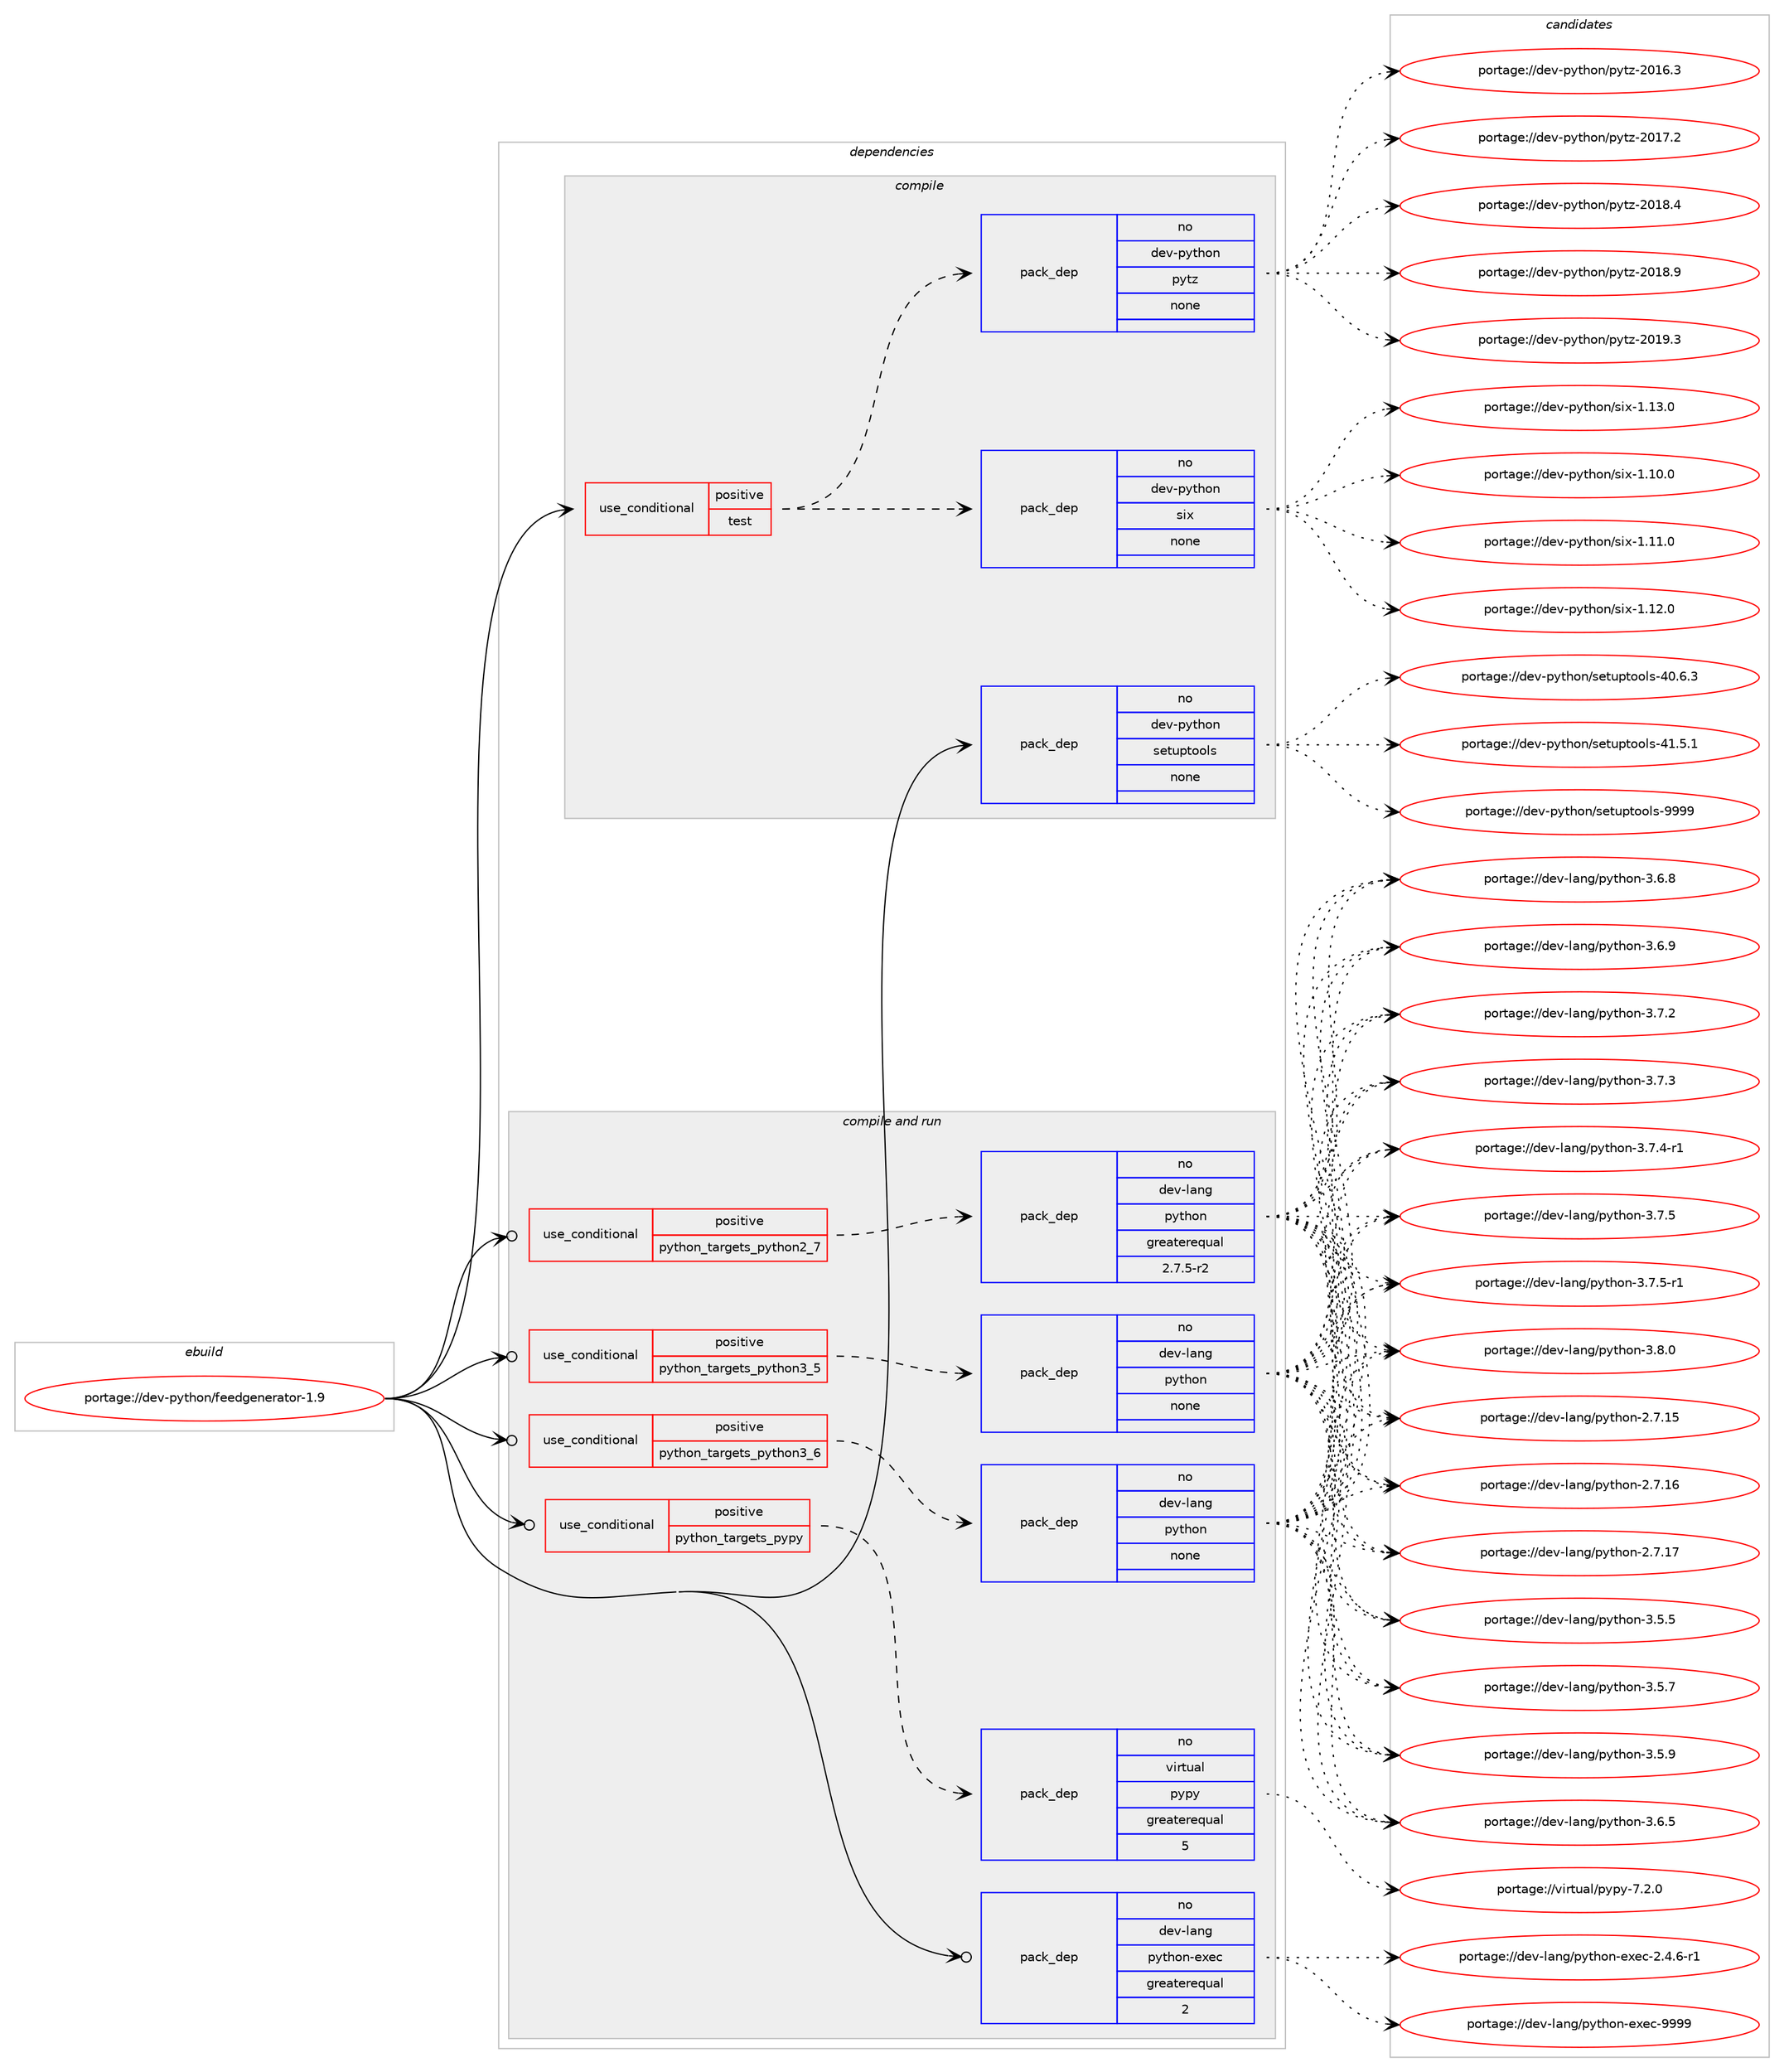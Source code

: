 digraph prolog {

# *************
# Graph options
# *************

newrank=true;
concentrate=true;
compound=true;
graph [rankdir=LR,fontname=Helvetica,fontsize=10,ranksep=1.5];#, ranksep=2.5, nodesep=0.2];
edge  [arrowhead=vee];
node  [fontname=Helvetica,fontsize=10];

# **********
# The ebuild
# **********

subgraph cluster_leftcol {
color=gray;
rank=same;
label=<<i>ebuild</i>>;
id [label="portage://dev-python/feedgenerator-1.9", color=red, width=4, href="../dev-python/feedgenerator-1.9.svg"];
}

# ****************
# The dependencies
# ****************

subgraph cluster_midcol {
color=gray;
label=<<i>dependencies</i>>;
subgraph cluster_compile {
fillcolor="#eeeeee";
style=filled;
label=<<i>compile</i>>;
subgraph cond28416 {
dependency138777 [label=<<TABLE BORDER="0" CELLBORDER="1" CELLSPACING="0" CELLPADDING="4"><TR><TD ROWSPAN="3" CELLPADDING="10">use_conditional</TD></TR><TR><TD>positive</TD></TR><TR><TD>test</TD></TR></TABLE>>, shape=none, color=red];
subgraph pack107041 {
dependency138778 [label=<<TABLE BORDER="0" CELLBORDER="1" CELLSPACING="0" CELLPADDING="4" WIDTH="220"><TR><TD ROWSPAN="6" CELLPADDING="30">pack_dep</TD></TR><TR><TD WIDTH="110">no</TD></TR><TR><TD>dev-python</TD></TR><TR><TD>six</TD></TR><TR><TD>none</TD></TR><TR><TD></TD></TR></TABLE>>, shape=none, color=blue];
}
dependency138777:e -> dependency138778:w [weight=20,style="dashed",arrowhead="vee"];
subgraph pack107042 {
dependency138779 [label=<<TABLE BORDER="0" CELLBORDER="1" CELLSPACING="0" CELLPADDING="4" WIDTH="220"><TR><TD ROWSPAN="6" CELLPADDING="30">pack_dep</TD></TR><TR><TD WIDTH="110">no</TD></TR><TR><TD>dev-python</TD></TR><TR><TD>pytz</TD></TR><TR><TD>none</TD></TR><TR><TD></TD></TR></TABLE>>, shape=none, color=blue];
}
dependency138777:e -> dependency138779:w [weight=20,style="dashed",arrowhead="vee"];
}
id:e -> dependency138777:w [weight=20,style="solid",arrowhead="vee"];
subgraph pack107043 {
dependency138780 [label=<<TABLE BORDER="0" CELLBORDER="1" CELLSPACING="0" CELLPADDING="4" WIDTH="220"><TR><TD ROWSPAN="6" CELLPADDING="30">pack_dep</TD></TR><TR><TD WIDTH="110">no</TD></TR><TR><TD>dev-python</TD></TR><TR><TD>setuptools</TD></TR><TR><TD>none</TD></TR><TR><TD></TD></TR></TABLE>>, shape=none, color=blue];
}
id:e -> dependency138780:w [weight=20,style="solid",arrowhead="vee"];
}
subgraph cluster_compileandrun {
fillcolor="#eeeeee";
style=filled;
label=<<i>compile and run</i>>;
subgraph cond28417 {
dependency138781 [label=<<TABLE BORDER="0" CELLBORDER="1" CELLSPACING="0" CELLPADDING="4"><TR><TD ROWSPAN="3" CELLPADDING="10">use_conditional</TD></TR><TR><TD>positive</TD></TR><TR><TD>python_targets_pypy</TD></TR></TABLE>>, shape=none, color=red];
subgraph pack107044 {
dependency138782 [label=<<TABLE BORDER="0" CELLBORDER="1" CELLSPACING="0" CELLPADDING="4" WIDTH="220"><TR><TD ROWSPAN="6" CELLPADDING="30">pack_dep</TD></TR><TR><TD WIDTH="110">no</TD></TR><TR><TD>virtual</TD></TR><TR><TD>pypy</TD></TR><TR><TD>greaterequal</TD></TR><TR><TD>5</TD></TR></TABLE>>, shape=none, color=blue];
}
dependency138781:e -> dependency138782:w [weight=20,style="dashed",arrowhead="vee"];
}
id:e -> dependency138781:w [weight=20,style="solid",arrowhead="odotvee"];
subgraph cond28418 {
dependency138783 [label=<<TABLE BORDER="0" CELLBORDER="1" CELLSPACING="0" CELLPADDING="4"><TR><TD ROWSPAN="3" CELLPADDING="10">use_conditional</TD></TR><TR><TD>positive</TD></TR><TR><TD>python_targets_python2_7</TD></TR></TABLE>>, shape=none, color=red];
subgraph pack107045 {
dependency138784 [label=<<TABLE BORDER="0" CELLBORDER="1" CELLSPACING="0" CELLPADDING="4" WIDTH="220"><TR><TD ROWSPAN="6" CELLPADDING="30">pack_dep</TD></TR><TR><TD WIDTH="110">no</TD></TR><TR><TD>dev-lang</TD></TR><TR><TD>python</TD></TR><TR><TD>greaterequal</TD></TR><TR><TD>2.7.5-r2</TD></TR></TABLE>>, shape=none, color=blue];
}
dependency138783:e -> dependency138784:w [weight=20,style="dashed",arrowhead="vee"];
}
id:e -> dependency138783:w [weight=20,style="solid",arrowhead="odotvee"];
subgraph cond28419 {
dependency138785 [label=<<TABLE BORDER="0" CELLBORDER="1" CELLSPACING="0" CELLPADDING="4"><TR><TD ROWSPAN="3" CELLPADDING="10">use_conditional</TD></TR><TR><TD>positive</TD></TR><TR><TD>python_targets_python3_5</TD></TR></TABLE>>, shape=none, color=red];
subgraph pack107046 {
dependency138786 [label=<<TABLE BORDER="0" CELLBORDER="1" CELLSPACING="0" CELLPADDING="4" WIDTH="220"><TR><TD ROWSPAN="6" CELLPADDING="30">pack_dep</TD></TR><TR><TD WIDTH="110">no</TD></TR><TR><TD>dev-lang</TD></TR><TR><TD>python</TD></TR><TR><TD>none</TD></TR><TR><TD></TD></TR></TABLE>>, shape=none, color=blue];
}
dependency138785:e -> dependency138786:w [weight=20,style="dashed",arrowhead="vee"];
}
id:e -> dependency138785:w [weight=20,style="solid",arrowhead="odotvee"];
subgraph cond28420 {
dependency138787 [label=<<TABLE BORDER="0" CELLBORDER="1" CELLSPACING="0" CELLPADDING="4"><TR><TD ROWSPAN="3" CELLPADDING="10">use_conditional</TD></TR><TR><TD>positive</TD></TR><TR><TD>python_targets_python3_6</TD></TR></TABLE>>, shape=none, color=red];
subgraph pack107047 {
dependency138788 [label=<<TABLE BORDER="0" CELLBORDER="1" CELLSPACING="0" CELLPADDING="4" WIDTH="220"><TR><TD ROWSPAN="6" CELLPADDING="30">pack_dep</TD></TR><TR><TD WIDTH="110">no</TD></TR><TR><TD>dev-lang</TD></TR><TR><TD>python</TD></TR><TR><TD>none</TD></TR><TR><TD></TD></TR></TABLE>>, shape=none, color=blue];
}
dependency138787:e -> dependency138788:w [weight=20,style="dashed",arrowhead="vee"];
}
id:e -> dependency138787:w [weight=20,style="solid",arrowhead="odotvee"];
subgraph pack107048 {
dependency138789 [label=<<TABLE BORDER="0" CELLBORDER="1" CELLSPACING="0" CELLPADDING="4" WIDTH="220"><TR><TD ROWSPAN="6" CELLPADDING="30">pack_dep</TD></TR><TR><TD WIDTH="110">no</TD></TR><TR><TD>dev-lang</TD></TR><TR><TD>python-exec</TD></TR><TR><TD>greaterequal</TD></TR><TR><TD>2</TD></TR></TABLE>>, shape=none, color=blue];
}
id:e -> dependency138789:w [weight=20,style="solid",arrowhead="odotvee"];
}
subgraph cluster_run {
fillcolor="#eeeeee";
style=filled;
label=<<i>run</i>>;
}
}

# **************
# The candidates
# **************

subgraph cluster_choices {
rank=same;
color=gray;
label=<<i>candidates</i>>;

subgraph choice107041 {
color=black;
nodesep=1;
choiceportage100101118451121211161041111104711510512045494649484648 [label="portage://dev-python/six-1.10.0", color=red, width=4,href="../dev-python/six-1.10.0.svg"];
choiceportage100101118451121211161041111104711510512045494649494648 [label="portage://dev-python/six-1.11.0", color=red, width=4,href="../dev-python/six-1.11.0.svg"];
choiceportage100101118451121211161041111104711510512045494649504648 [label="portage://dev-python/six-1.12.0", color=red, width=4,href="../dev-python/six-1.12.0.svg"];
choiceportage100101118451121211161041111104711510512045494649514648 [label="portage://dev-python/six-1.13.0", color=red, width=4,href="../dev-python/six-1.13.0.svg"];
dependency138778:e -> choiceportage100101118451121211161041111104711510512045494649484648:w [style=dotted,weight="100"];
dependency138778:e -> choiceportage100101118451121211161041111104711510512045494649494648:w [style=dotted,weight="100"];
dependency138778:e -> choiceportage100101118451121211161041111104711510512045494649504648:w [style=dotted,weight="100"];
dependency138778:e -> choiceportage100101118451121211161041111104711510512045494649514648:w [style=dotted,weight="100"];
}
subgraph choice107042 {
color=black;
nodesep=1;
choiceportage100101118451121211161041111104711212111612245504849544651 [label="portage://dev-python/pytz-2016.3", color=red, width=4,href="../dev-python/pytz-2016.3.svg"];
choiceportage100101118451121211161041111104711212111612245504849554650 [label="portage://dev-python/pytz-2017.2", color=red, width=4,href="../dev-python/pytz-2017.2.svg"];
choiceportage100101118451121211161041111104711212111612245504849564652 [label="portage://dev-python/pytz-2018.4", color=red, width=4,href="../dev-python/pytz-2018.4.svg"];
choiceportage100101118451121211161041111104711212111612245504849564657 [label="portage://dev-python/pytz-2018.9", color=red, width=4,href="../dev-python/pytz-2018.9.svg"];
choiceportage100101118451121211161041111104711212111612245504849574651 [label="portage://dev-python/pytz-2019.3", color=red, width=4,href="../dev-python/pytz-2019.3.svg"];
dependency138779:e -> choiceportage100101118451121211161041111104711212111612245504849544651:w [style=dotted,weight="100"];
dependency138779:e -> choiceportage100101118451121211161041111104711212111612245504849554650:w [style=dotted,weight="100"];
dependency138779:e -> choiceportage100101118451121211161041111104711212111612245504849564652:w [style=dotted,weight="100"];
dependency138779:e -> choiceportage100101118451121211161041111104711212111612245504849564657:w [style=dotted,weight="100"];
dependency138779:e -> choiceportage100101118451121211161041111104711212111612245504849574651:w [style=dotted,weight="100"];
}
subgraph choice107043 {
color=black;
nodesep=1;
choiceportage100101118451121211161041111104711510111611711211611111110811545524846544651 [label="portage://dev-python/setuptools-40.6.3", color=red, width=4,href="../dev-python/setuptools-40.6.3.svg"];
choiceportage100101118451121211161041111104711510111611711211611111110811545524946534649 [label="portage://dev-python/setuptools-41.5.1", color=red, width=4,href="../dev-python/setuptools-41.5.1.svg"];
choiceportage10010111845112121116104111110471151011161171121161111111081154557575757 [label="portage://dev-python/setuptools-9999", color=red, width=4,href="../dev-python/setuptools-9999.svg"];
dependency138780:e -> choiceportage100101118451121211161041111104711510111611711211611111110811545524846544651:w [style=dotted,weight="100"];
dependency138780:e -> choiceportage100101118451121211161041111104711510111611711211611111110811545524946534649:w [style=dotted,weight="100"];
dependency138780:e -> choiceportage10010111845112121116104111110471151011161171121161111111081154557575757:w [style=dotted,weight="100"];
}
subgraph choice107044 {
color=black;
nodesep=1;
choiceportage1181051141161179710847112121112121455546504648 [label="portage://virtual/pypy-7.2.0", color=red, width=4,href="../virtual/pypy-7.2.0.svg"];
dependency138782:e -> choiceportage1181051141161179710847112121112121455546504648:w [style=dotted,weight="100"];
}
subgraph choice107045 {
color=black;
nodesep=1;
choiceportage10010111845108971101034711212111610411111045504655464953 [label="portage://dev-lang/python-2.7.15", color=red, width=4,href="../dev-lang/python-2.7.15.svg"];
choiceportage10010111845108971101034711212111610411111045504655464954 [label="portage://dev-lang/python-2.7.16", color=red, width=4,href="../dev-lang/python-2.7.16.svg"];
choiceportage10010111845108971101034711212111610411111045504655464955 [label="portage://dev-lang/python-2.7.17", color=red, width=4,href="../dev-lang/python-2.7.17.svg"];
choiceportage100101118451089711010347112121116104111110455146534653 [label="portage://dev-lang/python-3.5.5", color=red, width=4,href="../dev-lang/python-3.5.5.svg"];
choiceportage100101118451089711010347112121116104111110455146534655 [label="portage://dev-lang/python-3.5.7", color=red, width=4,href="../dev-lang/python-3.5.7.svg"];
choiceportage100101118451089711010347112121116104111110455146534657 [label="portage://dev-lang/python-3.5.9", color=red, width=4,href="../dev-lang/python-3.5.9.svg"];
choiceportage100101118451089711010347112121116104111110455146544653 [label="portage://dev-lang/python-3.6.5", color=red, width=4,href="../dev-lang/python-3.6.5.svg"];
choiceportage100101118451089711010347112121116104111110455146544656 [label="portage://dev-lang/python-3.6.8", color=red, width=4,href="../dev-lang/python-3.6.8.svg"];
choiceportage100101118451089711010347112121116104111110455146544657 [label="portage://dev-lang/python-3.6.9", color=red, width=4,href="../dev-lang/python-3.6.9.svg"];
choiceportage100101118451089711010347112121116104111110455146554650 [label="portage://dev-lang/python-3.7.2", color=red, width=4,href="../dev-lang/python-3.7.2.svg"];
choiceportage100101118451089711010347112121116104111110455146554651 [label="portage://dev-lang/python-3.7.3", color=red, width=4,href="../dev-lang/python-3.7.3.svg"];
choiceportage1001011184510897110103471121211161041111104551465546524511449 [label="portage://dev-lang/python-3.7.4-r1", color=red, width=4,href="../dev-lang/python-3.7.4-r1.svg"];
choiceportage100101118451089711010347112121116104111110455146554653 [label="portage://dev-lang/python-3.7.5", color=red, width=4,href="../dev-lang/python-3.7.5.svg"];
choiceportage1001011184510897110103471121211161041111104551465546534511449 [label="portage://dev-lang/python-3.7.5-r1", color=red, width=4,href="../dev-lang/python-3.7.5-r1.svg"];
choiceportage100101118451089711010347112121116104111110455146564648 [label="portage://dev-lang/python-3.8.0", color=red, width=4,href="../dev-lang/python-3.8.0.svg"];
dependency138784:e -> choiceportage10010111845108971101034711212111610411111045504655464953:w [style=dotted,weight="100"];
dependency138784:e -> choiceportage10010111845108971101034711212111610411111045504655464954:w [style=dotted,weight="100"];
dependency138784:e -> choiceportage10010111845108971101034711212111610411111045504655464955:w [style=dotted,weight="100"];
dependency138784:e -> choiceportage100101118451089711010347112121116104111110455146534653:w [style=dotted,weight="100"];
dependency138784:e -> choiceportage100101118451089711010347112121116104111110455146534655:w [style=dotted,weight="100"];
dependency138784:e -> choiceportage100101118451089711010347112121116104111110455146534657:w [style=dotted,weight="100"];
dependency138784:e -> choiceportage100101118451089711010347112121116104111110455146544653:w [style=dotted,weight="100"];
dependency138784:e -> choiceportage100101118451089711010347112121116104111110455146544656:w [style=dotted,weight="100"];
dependency138784:e -> choiceportage100101118451089711010347112121116104111110455146544657:w [style=dotted,weight="100"];
dependency138784:e -> choiceportage100101118451089711010347112121116104111110455146554650:w [style=dotted,weight="100"];
dependency138784:e -> choiceportage100101118451089711010347112121116104111110455146554651:w [style=dotted,weight="100"];
dependency138784:e -> choiceportage1001011184510897110103471121211161041111104551465546524511449:w [style=dotted,weight="100"];
dependency138784:e -> choiceportage100101118451089711010347112121116104111110455146554653:w [style=dotted,weight="100"];
dependency138784:e -> choiceportage1001011184510897110103471121211161041111104551465546534511449:w [style=dotted,weight="100"];
dependency138784:e -> choiceportage100101118451089711010347112121116104111110455146564648:w [style=dotted,weight="100"];
}
subgraph choice107046 {
color=black;
nodesep=1;
choiceportage10010111845108971101034711212111610411111045504655464953 [label="portage://dev-lang/python-2.7.15", color=red, width=4,href="../dev-lang/python-2.7.15.svg"];
choiceportage10010111845108971101034711212111610411111045504655464954 [label="portage://dev-lang/python-2.7.16", color=red, width=4,href="../dev-lang/python-2.7.16.svg"];
choiceportage10010111845108971101034711212111610411111045504655464955 [label="portage://dev-lang/python-2.7.17", color=red, width=4,href="../dev-lang/python-2.7.17.svg"];
choiceportage100101118451089711010347112121116104111110455146534653 [label="portage://dev-lang/python-3.5.5", color=red, width=4,href="../dev-lang/python-3.5.5.svg"];
choiceportage100101118451089711010347112121116104111110455146534655 [label="portage://dev-lang/python-3.5.7", color=red, width=4,href="../dev-lang/python-3.5.7.svg"];
choiceportage100101118451089711010347112121116104111110455146534657 [label="portage://dev-lang/python-3.5.9", color=red, width=4,href="../dev-lang/python-3.5.9.svg"];
choiceportage100101118451089711010347112121116104111110455146544653 [label="portage://dev-lang/python-3.6.5", color=red, width=4,href="../dev-lang/python-3.6.5.svg"];
choiceportage100101118451089711010347112121116104111110455146544656 [label="portage://dev-lang/python-3.6.8", color=red, width=4,href="../dev-lang/python-3.6.8.svg"];
choiceportage100101118451089711010347112121116104111110455146544657 [label="portage://dev-lang/python-3.6.9", color=red, width=4,href="../dev-lang/python-3.6.9.svg"];
choiceportage100101118451089711010347112121116104111110455146554650 [label="portage://dev-lang/python-3.7.2", color=red, width=4,href="../dev-lang/python-3.7.2.svg"];
choiceportage100101118451089711010347112121116104111110455146554651 [label="portage://dev-lang/python-3.7.3", color=red, width=4,href="../dev-lang/python-3.7.3.svg"];
choiceportage1001011184510897110103471121211161041111104551465546524511449 [label="portage://dev-lang/python-3.7.4-r1", color=red, width=4,href="../dev-lang/python-3.7.4-r1.svg"];
choiceportage100101118451089711010347112121116104111110455146554653 [label="portage://dev-lang/python-3.7.5", color=red, width=4,href="../dev-lang/python-3.7.5.svg"];
choiceportage1001011184510897110103471121211161041111104551465546534511449 [label="portage://dev-lang/python-3.7.5-r1", color=red, width=4,href="../dev-lang/python-3.7.5-r1.svg"];
choiceportage100101118451089711010347112121116104111110455146564648 [label="portage://dev-lang/python-3.8.0", color=red, width=4,href="../dev-lang/python-3.8.0.svg"];
dependency138786:e -> choiceportage10010111845108971101034711212111610411111045504655464953:w [style=dotted,weight="100"];
dependency138786:e -> choiceportage10010111845108971101034711212111610411111045504655464954:w [style=dotted,weight="100"];
dependency138786:e -> choiceportage10010111845108971101034711212111610411111045504655464955:w [style=dotted,weight="100"];
dependency138786:e -> choiceportage100101118451089711010347112121116104111110455146534653:w [style=dotted,weight="100"];
dependency138786:e -> choiceportage100101118451089711010347112121116104111110455146534655:w [style=dotted,weight="100"];
dependency138786:e -> choiceportage100101118451089711010347112121116104111110455146534657:w [style=dotted,weight="100"];
dependency138786:e -> choiceportage100101118451089711010347112121116104111110455146544653:w [style=dotted,weight="100"];
dependency138786:e -> choiceportage100101118451089711010347112121116104111110455146544656:w [style=dotted,weight="100"];
dependency138786:e -> choiceportage100101118451089711010347112121116104111110455146544657:w [style=dotted,weight="100"];
dependency138786:e -> choiceportage100101118451089711010347112121116104111110455146554650:w [style=dotted,weight="100"];
dependency138786:e -> choiceportage100101118451089711010347112121116104111110455146554651:w [style=dotted,weight="100"];
dependency138786:e -> choiceportage1001011184510897110103471121211161041111104551465546524511449:w [style=dotted,weight="100"];
dependency138786:e -> choiceportage100101118451089711010347112121116104111110455146554653:w [style=dotted,weight="100"];
dependency138786:e -> choiceportage1001011184510897110103471121211161041111104551465546534511449:w [style=dotted,weight="100"];
dependency138786:e -> choiceportage100101118451089711010347112121116104111110455146564648:w [style=dotted,weight="100"];
}
subgraph choice107047 {
color=black;
nodesep=1;
choiceportage10010111845108971101034711212111610411111045504655464953 [label="portage://dev-lang/python-2.7.15", color=red, width=4,href="../dev-lang/python-2.7.15.svg"];
choiceportage10010111845108971101034711212111610411111045504655464954 [label="portage://dev-lang/python-2.7.16", color=red, width=4,href="../dev-lang/python-2.7.16.svg"];
choiceportage10010111845108971101034711212111610411111045504655464955 [label="portage://dev-lang/python-2.7.17", color=red, width=4,href="../dev-lang/python-2.7.17.svg"];
choiceportage100101118451089711010347112121116104111110455146534653 [label="portage://dev-lang/python-3.5.5", color=red, width=4,href="../dev-lang/python-3.5.5.svg"];
choiceportage100101118451089711010347112121116104111110455146534655 [label="portage://dev-lang/python-3.5.7", color=red, width=4,href="../dev-lang/python-3.5.7.svg"];
choiceportage100101118451089711010347112121116104111110455146534657 [label="portage://dev-lang/python-3.5.9", color=red, width=4,href="../dev-lang/python-3.5.9.svg"];
choiceportage100101118451089711010347112121116104111110455146544653 [label="portage://dev-lang/python-3.6.5", color=red, width=4,href="../dev-lang/python-3.6.5.svg"];
choiceportage100101118451089711010347112121116104111110455146544656 [label="portage://dev-lang/python-3.6.8", color=red, width=4,href="../dev-lang/python-3.6.8.svg"];
choiceportage100101118451089711010347112121116104111110455146544657 [label="portage://dev-lang/python-3.6.9", color=red, width=4,href="../dev-lang/python-3.6.9.svg"];
choiceportage100101118451089711010347112121116104111110455146554650 [label="portage://dev-lang/python-3.7.2", color=red, width=4,href="../dev-lang/python-3.7.2.svg"];
choiceportage100101118451089711010347112121116104111110455146554651 [label="portage://dev-lang/python-3.7.3", color=red, width=4,href="../dev-lang/python-3.7.3.svg"];
choiceportage1001011184510897110103471121211161041111104551465546524511449 [label="portage://dev-lang/python-3.7.4-r1", color=red, width=4,href="../dev-lang/python-3.7.4-r1.svg"];
choiceportage100101118451089711010347112121116104111110455146554653 [label="portage://dev-lang/python-3.7.5", color=red, width=4,href="../dev-lang/python-3.7.5.svg"];
choiceportage1001011184510897110103471121211161041111104551465546534511449 [label="portage://dev-lang/python-3.7.5-r1", color=red, width=4,href="../dev-lang/python-3.7.5-r1.svg"];
choiceportage100101118451089711010347112121116104111110455146564648 [label="portage://dev-lang/python-3.8.0", color=red, width=4,href="../dev-lang/python-3.8.0.svg"];
dependency138788:e -> choiceportage10010111845108971101034711212111610411111045504655464953:w [style=dotted,weight="100"];
dependency138788:e -> choiceportage10010111845108971101034711212111610411111045504655464954:w [style=dotted,weight="100"];
dependency138788:e -> choiceportage10010111845108971101034711212111610411111045504655464955:w [style=dotted,weight="100"];
dependency138788:e -> choiceportage100101118451089711010347112121116104111110455146534653:w [style=dotted,weight="100"];
dependency138788:e -> choiceportage100101118451089711010347112121116104111110455146534655:w [style=dotted,weight="100"];
dependency138788:e -> choiceportage100101118451089711010347112121116104111110455146534657:w [style=dotted,weight="100"];
dependency138788:e -> choiceportage100101118451089711010347112121116104111110455146544653:w [style=dotted,weight="100"];
dependency138788:e -> choiceportage100101118451089711010347112121116104111110455146544656:w [style=dotted,weight="100"];
dependency138788:e -> choiceportage100101118451089711010347112121116104111110455146544657:w [style=dotted,weight="100"];
dependency138788:e -> choiceportage100101118451089711010347112121116104111110455146554650:w [style=dotted,weight="100"];
dependency138788:e -> choiceportage100101118451089711010347112121116104111110455146554651:w [style=dotted,weight="100"];
dependency138788:e -> choiceportage1001011184510897110103471121211161041111104551465546524511449:w [style=dotted,weight="100"];
dependency138788:e -> choiceportage100101118451089711010347112121116104111110455146554653:w [style=dotted,weight="100"];
dependency138788:e -> choiceportage1001011184510897110103471121211161041111104551465546534511449:w [style=dotted,weight="100"];
dependency138788:e -> choiceportage100101118451089711010347112121116104111110455146564648:w [style=dotted,weight="100"];
}
subgraph choice107048 {
color=black;
nodesep=1;
choiceportage10010111845108971101034711212111610411111045101120101994550465246544511449 [label="portage://dev-lang/python-exec-2.4.6-r1", color=red, width=4,href="../dev-lang/python-exec-2.4.6-r1.svg"];
choiceportage10010111845108971101034711212111610411111045101120101994557575757 [label="portage://dev-lang/python-exec-9999", color=red, width=4,href="../dev-lang/python-exec-9999.svg"];
dependency138789:e -> choiceportage10010111845108971101034711212111610411111045101120101994550465246544511449:w [style=dotted,weight="100"];
dependency138789:e -> choiceportage10010111845108971101034711212111610411111045101120101994557575757:w [style=dotted,weight="100"];
}
}

}
